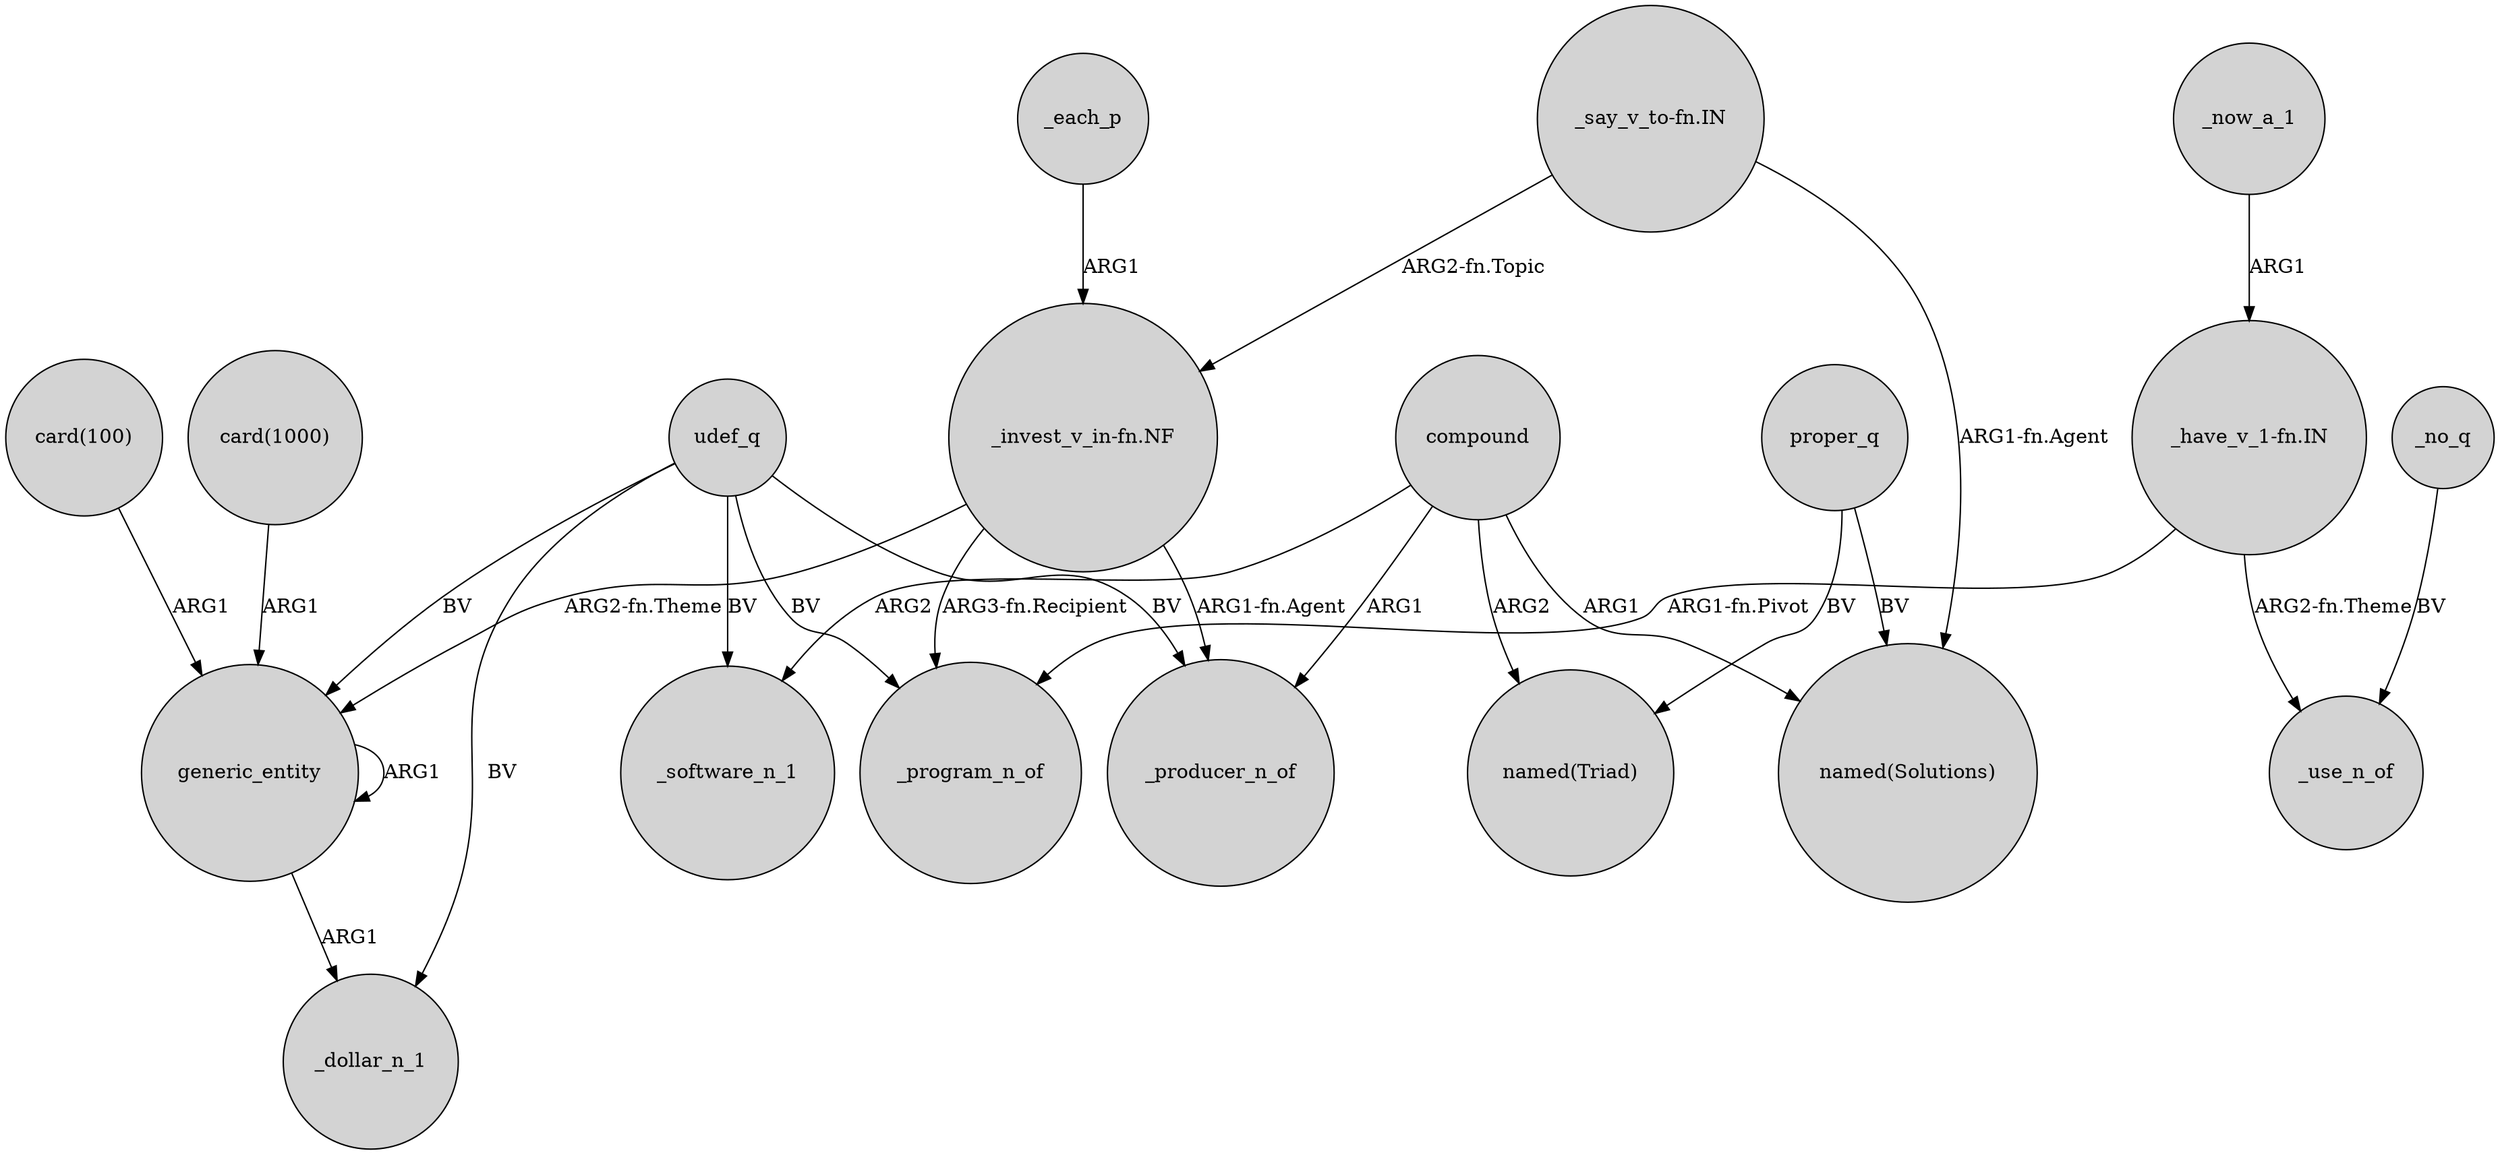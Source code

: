 digraph {
	node [shape=circle style=filled]
	udef_q -> _software_n_1 [label=BV]
	compound -> _producer_n_of [label=ARG1]
	udef_q -> generic_entity [label=BV]
	proper_q -> "named(Triad)" [label=BV]
	"card(100)" -> generic_entity [label=ARG1]
	_now_a_1 -> "_have_v_1-fn.IN" [label=ARG1]
	"_have_v_1-fn.IN" -> _use_n_of [label="ARG2-fn.Theme"]
	compound -> _software_n_1 [label=ARG2]
	udef_q -> _program_n_of [label=BV]
	"_have_v_1-fn.IN" -> _program_n_of [label="ARG1-fn.Pivot"]
	generic_entity -> generic_entity [label=ARG1]
	"card(1000)" -> generic_entity [label=ARG1]
	_no_q -> _use_n_of [label=BV]
	generic_entity -> _dollar_n_1 [label=ARG1]
	compound -> "named(Solutions)" [label=ARG1]
	compound -> "named(Triad)" [label=ARG2]
	"_invest_v_in-fn.NF" -> _program_n_of [label="ARG3-fn.Recipient"]
	_each_p -> "_invest_v_in-fn.NF" [label=ARG1]
	"_invest_v_in-fn.NF" -> _producer_n_of [label="ARG1-fn.Agent"]
	"_say_v_to-fn.IN" -> "named(Solutions)" [label="ARG1-fn.Agent"]
	"_say_v_to-fn.IN" -> "_invest_v_in-fn.NF" [label="ARG2-fn.Topic"]
	proper_q -> "named(Solutions)" [label=BV]
	"_invest_v_in-fn.NF" -> generic_entity [label="ARG2-fn.Theme"]
	udef_q -> _producer_n_of [label=BV]
	udef_q -> _dollar_n_1 [label=BV]
}
